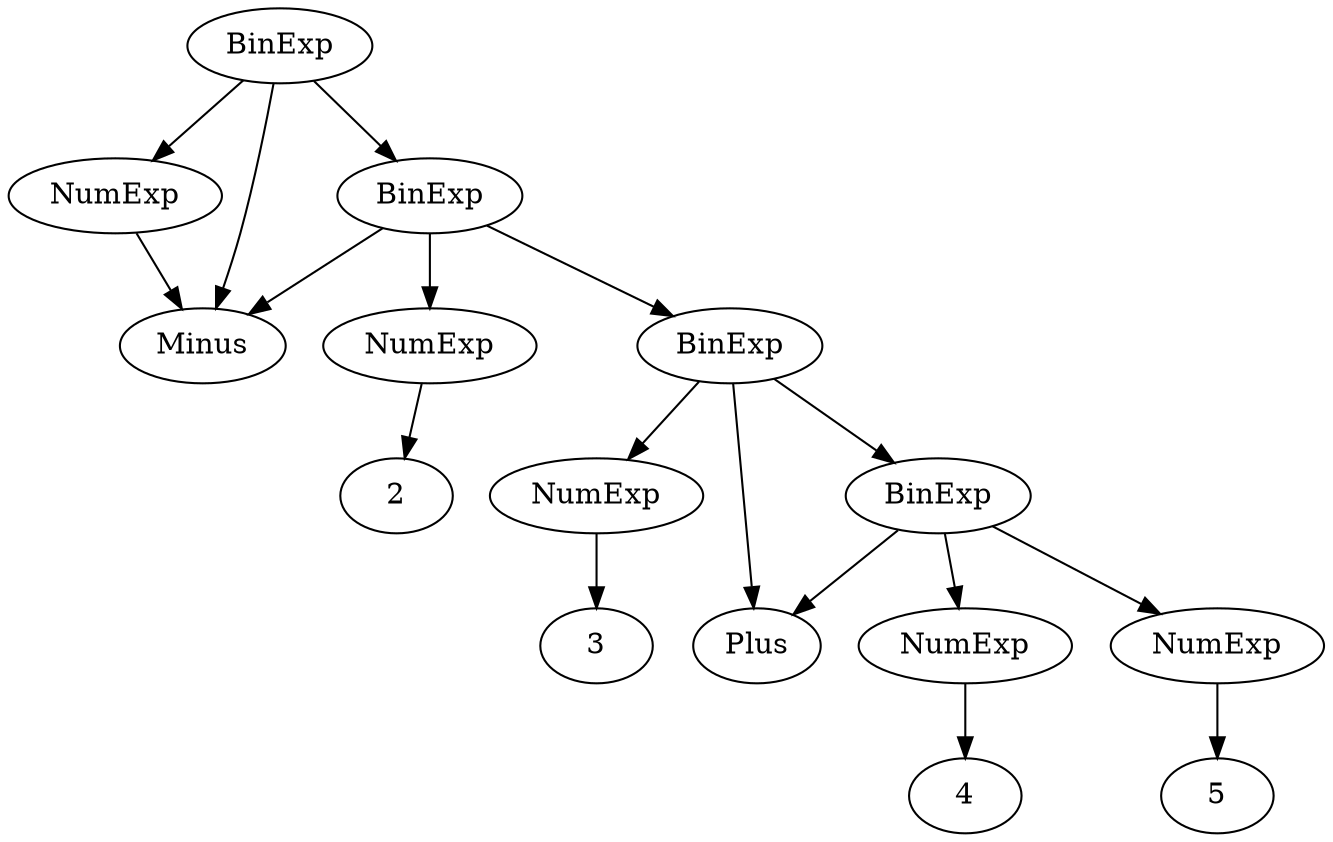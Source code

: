 digraph graph1 {
20489712;
20489712[label = "BinExp"];
20489712->20488368
20488368[label = "NumExp"];
20488368->1;
20489712->1;
1[label=Minus];
20489712->20489664;
20489664[label = "BinExp"];
20489664->20488400
20488400[label = "NumExp"];
20488400->2;
20489664->1;
1[label=Minus];
20489664->20489616;
20489616[label = "BinExp"];
20489616->20488432
20488432[label = "NumExp"];
20488432->3;
20489616->0;
0[label=Plus];
20489616->20489568;
20489568[label = "BinExp"];
20489568->20488464
20488464[label = "NumExp"];
20488464->4;
20489568->0;
0[label=Plus];
20489568->20488496
20488496[label = "NumExp"];
20488496->5;

}